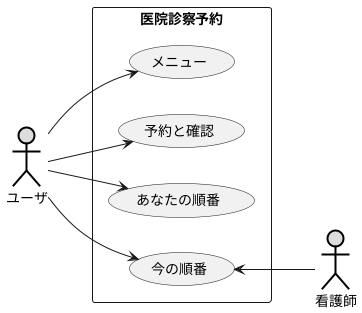@startuml 診察予約ユースケース
left to right direction
actor ユーザ#DDDDDD;line:black;line.bold;
actor 看護師#DDDDDD;line:black;line.bold;
rectangle 医院診察予約{
usecase メニュー
usecase 予約と確認
usecase あなたの順番
usecase 今の順番
}
ユーザ --> 予約と確認
ユーザ --> あなたの順番
ユーザ --> 今の順番
ユーザ -->メニュー
今の順番 <-- 看護師
@enduml